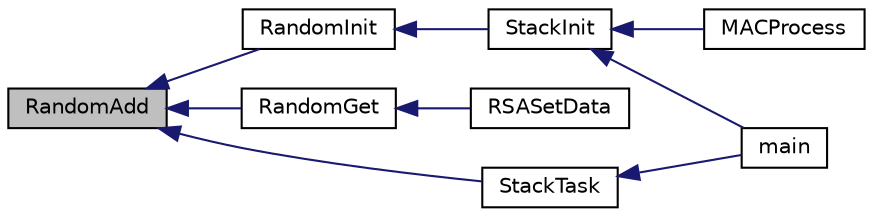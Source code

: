 digraph "RandomAdd"
{
  edge [fontname="Helvetica",fontsize="10",labelfontname="Helvetica",labelfontsize="10"];
  node [fontname="Helvetica",fontsize="10",shape=record];
  rankdir="LR";
  Node1 [label="RandomAdd",height=0.2,width=0.4,color="black", fillcolor="grey75", style="filled", fontcolor="black"];
  Node1 -> Node2 [dir="back",color="midnightblue",fontsize="10",style="solid",fontname="Helvetica"];
  Node2 [label="RandomInit",height=0.2,width=0.4,color="black", fillcolor="white", style="filled",URL="$_random_8c.html#ab27ff88517634ed914e777f243c01479"];
  Node2 -> Node3 [dir="back",color="midnightblue",fontsize="10",style="solid",fontname="Helvetica"];
  Node3 [label="StackInit",height=0.2,width=0.4,color="black", fillcolor="white", style="filled",URL="$_stack_tsk_8c.html#af71915a2bb239ba8607e939c5943eb59"];
  Node3 -> Node4 [dir="back",color="midnightblue",fontsize="10",style="solid",fontname="Helvetica"];
  Node4 [label="MACProcess",height=0.2,width=0.4,color="black", fillcolor="white", style="filled",URL="$_w_f_mac_8c.html#a74c4ae494d118879a5d3798a74c3b905"];
  Node3 -> Node5 [dir="back",color="midnightblue",fontsize="10",style="solid",fontname="Helvetica"];
  Node5 [label="main",height=0.2,width=0.4,color="black", fillcolor="white", style="filled",URL="$_main_demo_8c.html#a6288eba0f8e8ad3ab1544ad731eb7667"];
  Node1 -> Node6 [dir="back",color="midnightblue",fontsize="10",style="solid",fontname="Helvetica"];
  Node6 [label="RandomGet",height=0.2,width=0.4,color="black", fillcolor="white", style="filled",URL="$_random_8c.html#aa0017637d8626bf22aa5b24f10e2c300"];
  Node6 -> Node7 [dir="back",color="midnightblue",fontsize="10",style="solid",fontname="Helvetica"];
  Node7 [label="RSASetData",height=0.2,width=0.4,color="black", fillcolor="white", style="filled",URL="$_e_n_c_x24_j600_8c.html#afff1b759c9e209b4d0ad70f706c3f4e9"];
  Node1 -> Node8 [dir="back",color="midnightblue",fontsize="10",style="solid",fontname="Helvetica"];
  Node8 [label="StackTask",height=0.2,width=0.4,color="black", fillcolor="white", style="filled",URL="$_stack_tsk_8c.html#af08da4d2f3df4dd4c1779b43c118c88f"];
  Node8 -> Node5 [dir="back",color="midnightblue",fontsize="10",style="solid",fontname="Helvetica"];
}
